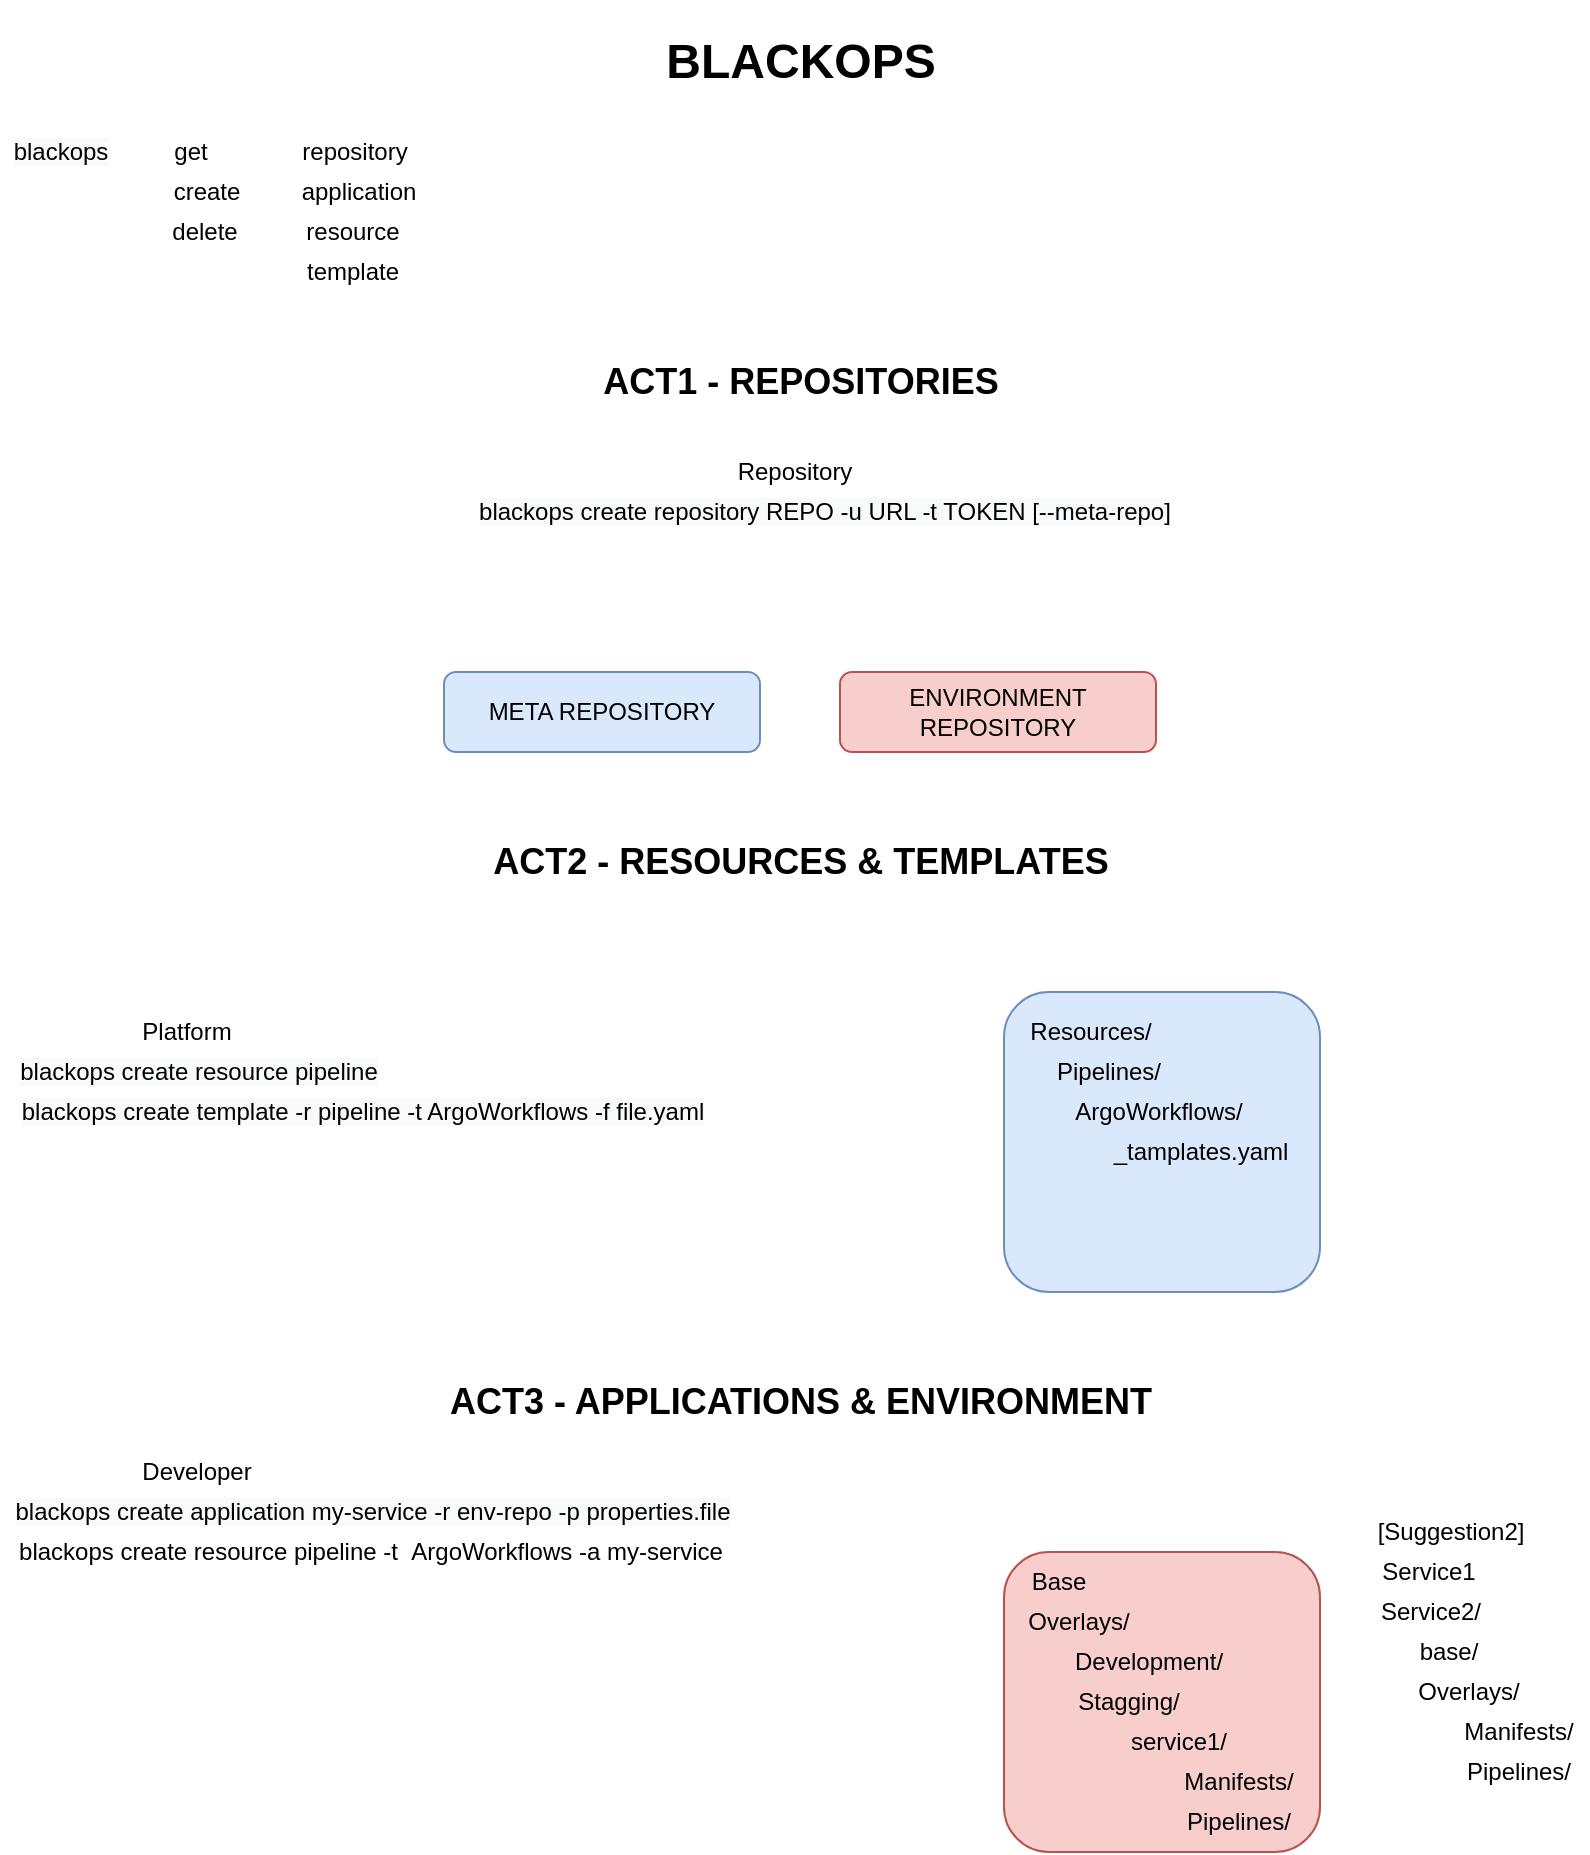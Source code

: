 <mxfile version="17.0.0" type="github"><diagram id="NkMBBeiNnAzsdN-4l7FQ" name="Page-1"><mxGraphModel dx="818" dy="548" grid="1" gridSize="10" guides="1" tooltips="1" connect="1" arrows="1" fold="1" page="1" pageScale="1" pageWidth="850" pageHeight="1400" math="0" shadow="0"><root><mxCell id="0"/><mxCell id="1" parent="0"/><mxCell id="51Ut9YusZZrIdA8Q-n1K-58" value="" style="rounded=1;whiteSpace=wrap;html=1;fillColor=#f8cecc;strokeColor=#b85450;" vertex="1" parent="1"><mxGeometry x="542" y="810" width="158" height="150" as="geometry"/></mxCell><mxCell id="51Ut9YusZZrIdA8Q-n1K-52" value="" style="rounded=1;whiteSpace=wrap;html=1;fillColor=#dae8fc;strokeColor=#6c8ebf;" vertex="1" parent="1"><mxGeometry x="542" y="530" width="158" height="150" as="geometry"/></mxCell><mxCell id="51Ut9YusZZrIdA8Q-n1K-1" value="Base" style="text;html=1;resizable=0;autosize=1;align=center;verticalAlign=middle;points=[];fillColor=none;strokeColor=none;rounded=0;" vertex="1" parent="1"><mxGeometry x="549" y="815" width="40" height="20" as="geometry"/></mxCell><mxCell id="51Ut9YusZZrIdA8Q-n1K-2" value="Overlays/" style="text;html=1;resizable=0;autosize=1;align=center;verticalAlign=middle;points=[];fillColor=none;strokeColor=none;rounded=0;" vertex="1" parent="1"><mxGeometry x="544" y="835" width="70" height="20" as="geometry"/></mxCell><mxCell id="51Ut9YusZZrIdA8Q-n1K-3" value="Development/" style="text;html=1;resizable=0;autosize=1;align=center;verticalAlign=middle;points=[];fillColor=none;strokeColor=none;rounded=0;" vertex="1" parent="1"><mxGeometry x="569" y="855" width="90" height="20" as="geometry"/></mxCell><mxCell id="51Ut9YusZZrIdA8Q-n1K-4" value="Stagging/" style="text;html=1;resizable=0;autosize=1;align=center;verticalAlign=middle;points=[];fillColor=none;strokeColor=none;rounded=0;" vertex="1" parent="1"><mxGeometry x="569" y="875" width="70" height="20" as="geometry"/></mxCell><mxCell id="51Ut9YusZZrIdA8Q-n1K-5" value="service1/" style="text;html=1;resizable=0;autosize=1;align=center;verticalAlign=middle;points=[];fillColor=none;strokeColor=none;rounded=0;" vertex="1" parent="1"><mxGeometry x="599" y="895" width="60" height="20" as="geometry"/></mxCell><mxCell id="51Ut9YusZZrIdA8Q-n1K-6" value="Manifests/" style="text;html=1;resizable=0;autosize=1;align=center;verticalAlign=middle;points=[];fillColor=none;strokeColor=none;rounded=0;" vertex="1" parent="1"><mxGeometry x="624" y="915" width="70" height="20" as="geometry"/></mxCell><mxCell id="51Ut9YusZZrIdA8Q-n1K-7" value="Pipelines/" style="text;html=1;resizable=0;autosize=1;align=center;verticalAlign=middle;points=[];fillColor=none;strokeColor=none;rounded=0;" vertex="1" parent="1"><mxGeometry x="624" y="935" width="70" height="20" as="geometry"/></mxCell><mxCell id="51Ut9YusZZrIdA8Q-n1K-8" value="Service1" style="text;html=1;resizable=0;autosize=1;align=center;verticalAlign=middle;points=[];fillColor=none;strokeColor=none;rounded=0;" vertex="1" parent="1"><mxGeometry x="724" y="810" width="60" height="20" as="geometry"/></mxCell><mxCell id="51Ut9YusZZrIdA8Q-n1K-9" value="Service2/" style="text;html=1;resizable=0;autosize=1;align=center;verticalAlign=middle;points=[];fillColor=none;strokeColor=none;rounded=0;" vertex="1" parent="1"><mxGeometry x="720" y="830" width="70" height="20" as="geometry"/></mxCell><mxCell id="51Ut9YusZZrIdA8Q-n1K-10" value="base/" style="text;html=1;resizable=0;autosize=1;align=center;verticalAlign=middle;points=[];fillColor=none;strokeColor=none;rounded=0;" vertex="1" parent="1"><mxGeometry x="744" y="850" width="40" height="20" as="geometry"/></mxCell><mxCell id="51Ut9YusZZrIdA8Q-n1K-11" value="Overlays/" style="text;html=1;resizable=0;autosize=1;align=center;verticalAlign=middle;points=[];fillColor=none;strokeColor=none;rounded=0;" vertex="1" parent="1"><mxGeometry x="739" y="870" width="70" height="20" as="geometry"/></mxCell><mxCell id="51Ut9YusZZrIdA8Q-n1K-12" value="Manifests/" style="text;html=1;resizable=0;autosize=1;align=center;verticalAlign=middle;points=[];fillColor=none;strokeColor=none;rounded=0;" vertex="1" parent="1"><mxGeometry x="764" y="890" width="70" height="20" as="geometry"/></mxCell><mxCell id="51Ut9YusZZrIdA8Q-n1K-13" value="Pipelines/" style="text;html=1;resizable=0;autosize=1;align=center;verticalAlign=middle;points=[];fillColor=none;strokeColor=none;rounded=0;" vertex="1" parent="1"><mxGeometry x="764" y="910" width="70" height="20" as="geometry"/></mxCell><mxCell id="51Ut9YusZZrIdA8Q-n1K-16" value="Pipelines/" style="text;html=1;resizable=0;autosize=1;align=center;verticalAlign=middle;points=[];fillColor=none;strokeColor=none;rounded=0;" vertex="1" parent="1"><mxGeometry x="559" y="560" width="70" height="20" as="geometry"/></mxCell><mxCell id="51Ut9YusZZrIdA8Q-n1K-19" value="ArgoWorkflows/" style="text;html=1;resizable=0;autosize=1;align=center;verticalAlign=middle;points=[];fillColor=none;strokeColor=none;rounded=0;" vertex="1" parent="1"><mxGeometry x="569" y="580" width="100" height="20" as="geometry"/></mxCell><mxCell id="51Ut9YusZZrIdA8Q-n1K-22" value="Resources/" style="text;html=1;resizable=0;autosize=1;align=center;verticalAlign=middle;points=[];fillColor=none;strokeColor=none;rounded=0;" vertex="1" parent="1"><mxGeometry x="545" y="540" width="80" height="20" as="geometry"/></mxCell><mxCell id="51Ut9YusZZrIdA8Q-n1K-23" value="&lt;span style=&quot;color: rgb(0 , 0 , 0) ; font-family: &amp;#34;helvetica&amp;#34; ; font-size: 12px ; font-style: normal ; font-weight: normal ; letter-spacing: normal ; text-align: center ; text-indent: 0px ; text-transform: none ; word-spacing: 0px ; background-color: rgb(248 , 249 , 250) ; text-decoration: none ; display: inline ; float: none&quot;&gt;blackops create resource pipeline&lt;/span&gt;" style="text;html=1;resizable=0;autosize=1;align=center;verticalAlign=middle;points=[];fillColor=none;strokeColor=none;rounded=0;" vertex="1" parent="1"><mxGeometry x="44" y="560" width="190" height="20" as="geometry"/></mxCell><mxCell id="51Ut9YusZZrIdA8Q-n1K-24" value="&lt;span style=&quot;color: rgb(0 , 0 , 0) ; font-family: &amp;#34;helvetica&amp;#34; ; font-size: 12px ; font-style: normal ; font-weight: normal ; letter-spacing: normal ; text-align: center ; text-indent: 0px ; text-transform: none ; word-spacing: 0px ; background-color: rgb(248 , 249 , 250) ; text-decoration: none ; display: inline ; float: none&quot;&gt;blackops create template -r pipeline -t ArgoWorkflows -f file.yaml&lt;/span&gt;" style="text;html=1;resizable=0;autosize=1;align=center;verticalAlign=middle;points=[];fillColor=none;strokeColor=none;rounded=0;" vertex="1" parent="1"><mxGeometry x="41" y="580" width="360" height="20" as="geometry"/></mxCell><mxCell id="51Ut9YusZZrIdA8Q-n1K-25" value="Developer" style="text;html=1;resizable=0;autosize=1;align=center;verticalAlign=middle;points=[];fillColor=none;strokeColor=none;rounded=0;" vertex="1" parent="1"><mxGeometry x="103" y="760" width="70" height="20" as="geometry"/></mxCell><mxCell id="51Ut9YusZZrIdA8Q-n1K-26" value="Platform" style="text;html=1;resizable=0;autosize=1;align=center;verticalAlign=middle;points=[];fillColor=none;strokeColor=none;rounded=0;" vertex="1" parent="1"><mxGeometry x="103" y="540" width="60" height="20" as="geometry"/></mxCell><mxCell id="51Ut9YusZZrIdA8Q-n1K-27" value="Repository" style="text;html=1;resizable=0;autosize=1;align=center;verticalAlign=middle;points=[];fillColor=none;strokeColor=none;rounded=0;" vertex="1" parent="1"><mxGeometry x="402" y="260" width="70" height="20" as="geometry"/></mxCell><mxCell id="51Ut9YusZZrIdA8Q-n1K-28" value="&lt;span style=&quot;color: rgb(0 , 0 , 0) ; font-family: &amp;#34;helvetica&amp;#34; ; font-size: 12px ; font-style: normal ; font-weight: normal ; letter-spacing: normal ; text-align: center ; text-indent: 0px ; text-transform: none ; word-spacing: 0px ; background-color: rgb(248 , 249 , 250) ; text-decoration: none ; display: inline ; float: none&quot;&gt;blackops create repository REPO -u URL -t TOKEN [--meta-repo]&lt;/span&gt;" style="text;html=1;resizable=0;autosize=1;align=center;verticalAlign=middle;points=[];fillColor=none;strokeColor=none;rounded=0;" vertex="1" parent="1"><mxGeometry x="272" y="280" width="360" height="20" as="geometry"/></mxCell><mxCell id="51Ut9YusZZrIdA8Q-n1K-32" value="[Suggestion2]" style="text;html=1;resizable=0;autosize=1;align=center;verticalAlign=middle;points=[];fillColor=none;strokeColor=none;rounded=0;" vertex="1" parent="1"><mxGeometry x="720" y="790" width="90" height="20" as="geometry"/></mxCell><mxCell id="51Ut9YusZZrIdA8Q-n1K-33" value="&lt;h1&gt;BLACKOPS&lt;/h1&gt;" style="text;html=1;resizable=0;autosize=1;align=center;verticalAlign=middle;points=[];rounded=0;" vertex="1" parent="1"><mxGeometry x="365" y="40" width="150" height="50" as="geometry"/></mxCell><mxCell id="51Ut9YusZZrIdA8Q-n1K-34" value="&lt;span style=&quot;color: rgb(0 , 0 , 0) ; font-family: &amp;#34;helvetica&amp;#34; ; font-size: 12px ; font-style: normal ; font-weight: normal ; letter-spacing: normal ; text-align: center ; text-indent: 0px ; text-transform: none ; word-spacing: 0px ; background-color: rgb(248 , 249 , 250) ; text-decoration: none ; display: inline ; float: none&quot;&gt;blackops&lt;/span&gt;" style="text;html=1;resizable=0;autosize=1;align=center;verticalAlign=middle;points=[];fillColor=none;strokeColor=none;rounded=0;" vertex="1" parent="1"><mxGeometry x="40" y="100" width="60" height="20" as="geometry"/></mxCell><mxCell id="51Ut9YusZZrIdA8Q-n1K-35" value="&lt;font face=&quot;helvetica&quot;&gt;get&lt;/font&gt;" style="text;html=1;resizable=0;autosize=1;align=center;verticalAlign=middle;points=[];fillColor=none;strokeColor=none;rounded=0;" vertex="1" parent="1"><mxGeometry x="120" y="100" width="30" height="20" as="geometry"/></mxCell><mxCell id="51Ut9YusZZrIdA8Q-n1K-36" value="&lt;font face=&quot;helvetica&quot;&gt;create&lt;/font&gt;" style="text;html=1;resizable=0;autosize=1;align=center;verticalAlign=middle;points=[];fillColor=none;strokeColor=none;rounded=0;" vertex="1" parent="1"><mxGeometry x="118" y="120" width="50" height="20" as="geometry"/></mxCell><mxCell id="51Ut9YusZZrIdA8Q-n1K-37" value="&lt;font face=&quot;helvetica&quot;&gt;delete&lt;/font&gt;" style="text;html=1;resizable=0;autosize=1;align=center;verticalAlign=middle;points=[];fillColor=none;strokeColor=none;rounded=0;" vertex="1" parent="1"><mxGeometry x="117" y="140" width="50" height="20" as="geometry"/></mxCell><mxCell id="51Ut9YusZZrIdA8Q-n1K-38" value="&lt;font face=&quot;helvetica&quot;&gt;resource&lt;/font&gt;" style="text;html=1;resizable=0;autosize=1;align=center;verticalAlign=middle;points=[];fillColor=none;strokeColor=none;rounded=0;" vertex="1" parent="1"><mxGeometry x="186" y="140" width="60" height="20" as="geometry"/></mxCell><mxCell id="51Ut9YusZZrIdA8Q-n1K-39" value="&lt;font face=&quot;helvetica&quot;&gt;template&lt;/font&gt;" style="text;html=1;resizable=0;autosize=1;align=center;verticalAlign=middle;points=[];fillColor=none;strokeColor=none;rounded=0;" vertex="1" parent="1"><mxGeometry x="186" y="160" width="60" height="20" as="geometry"/></mxCell><mxCell id="51Ut9YusZZrIdA8Q-n1K-40" value="&lt;font face=&quot;helvetica&quot;&gt;repository&lt;/font&gt;" style="text;html=1;resizable=0;autosize=1;align=center;verticalAlign=middle;points=[];fillColor=none;strokeColor=none;rounded=0;" vertex="1" parent="1"><mxGeometry x="182" y="100" width="70" height="20" as="geometry"/></mxCell><mxCell id="51Ut9YusZZrIdA8Q-n1K-41" value="&lt;font face=&quot;helvetica&quot;&gt;application&lt;/font&gt;" style="text;html=1;resizable=0;autosize=1;align=center;verticalAlign=middle;points=[];fillColor=none;strokeColor=none;rounded=0;" vertex="1" parent="1"><mxGeometry x="184" y="120" width="70" height="20" as="geometry"/></mxCell><mxCell id="51Ut9YusZZrIdA8Q-n1K-42" value="&lt;h2&gt;ACT1 - REPOSITORIES&lt;/h2&gt;" style="text;html=1;resizable=0;autosize=1;align=center;verticalAlign=middle;points=[];fillColor=none;strokeColor=none;rounded=0;" vertex="1" parent="1"><mxGeometry x="335" y="200" width="210" height="50" as="geometry"/></mxCell><mxCell id="51Ut9YusZZrIdA8Q-n1K-43" value="META REPOSITORY" style="rounded=1;whiteSpace=wrap;html=1;fillColor=#dae8fc;strokeColor=#6c8ebf;" vertex="1" parent="1"><mxGeometry x="262" y="370" width="158" height="40" as="geometry"/></mxCell><mxCell id="51Ut9YusZZrIdA8Q-n1K-44" value="" style="shape=image;html=1;verticalAlign=top;verticalLabelPosition=bottom;labelBackgroundColor=#ffffff;imageAspect=0;aspect=fixed;image=https://cdn4.iconfinder.com/data/icons/liu-square-blac/60/github-square-social-media-128.png" vertex="1" parent="1"><mxGeometry x="321" y="320" width="40" height="40" as="geometry"/></mxCell><mxCell id="51Ut9YusZZrIdA8Q-n1K-45" value="ENVIRONMENT REPOSITORY" style="rounded=1;whiteSpace=wrap;html=1;fillColor=#f8cecc;strokeColor=#b85450;" vertex="1" parent="1"><mxGeometry x="460" y="370" width="158" height="40" as="geometry"/></mxCell><mxCell id="51Ut9YusZZrIdA8Q-n1K-46" value="" style="shape=image;html=1;verticalAlign=top;verticalLabelPosition=bottom;labelBackgroundColor=#ffffff;imageAspect=0;aspect=fixed;image=https://cdn4.iconfinder.com/data/icons/liu-square-blac/60/github-square-social-media-128.png" vertex="1" parent="1"><mxGeometry x="519" y="320" width="40" height="40" as="geometry"/></mxCell><mxCell id="51Ut9YusZZrIdA8Q-n1K-47" value="&lt;h2&gt;ACT2 - RESOURCES &amp;amp; TEMPLATES&lt;/h2&gt;" style="text;html=1;resizable=0;autosize=1;align=center;verticalAlign=middle;points=[];fillColor=none;strokeColor=none;rounded=0;" vertex="1" parent="1"><mxGeometry x="280" y="440" width="320" height="50" as="geometry"/></mxCell><mxCell id="51Ut9YusZZrIdA8Q-n1K-53" value="" style="shape=image;html=1;verticalAlign=top;verticalLabelPosition=bottom;labelBackgroundColor=#ffffff;imageAspect=0;aspect=fixed;image=https://cdn4.iconfinder.com/data/icons/liu-square-blac/60/github-square-social-media-128.png" vertex="1" parent="1"><mxGeometry x="601" y="480" width="40" height="40" as="geometry"/></mxCell><mxCell id="51Ut9YusZZrIdA8Q-n1K-54" value="_tamplates.yaml" style="text;html=1;resizable=0;autosize=1;align=center;verticalAlign=middle;points=[];fillColor=none;strokeColor=none;rounded=0;" vertex="1" parent="1"><mxGeometry x="590" y="600" width="100" height="20" as="geometry"/></mxCell><mxCell id="51Ut9YusZZrIdA8Q-n1K-55" value="&lt;h2&gt;ACT3 - APPLICATIONS &amp;amp; ENVIRONMENT&lt;/h2&gt;" style="text;html=1;resizable=0;autosize=1;align=center;verticalAlign=middle;points=[];fillColor=none;strokeColor=none;rounded=0;" vertex="1" parent="1"><mxGeometry x="255" y="710" width="370" height="50" as="geometry"/></mxCell><mxCell id="51Ut9YusZZrIdA8Q-n1K-56" value="&lt;span style=&quot;color: rgb(0 , 0 , 0) ; font-family: &amp;#34;helvetica&amp;#34; ; font-size: 12px ; font-style: normal ; font-weight: normal ; letter-spacing: normal ; text-align: center ; text-indent: 0px ; text-transform: none ; word-spacing: 0px ; background-color: rgb(248 , 249 , 250) ; text-decoration: none ; display: inline ; float: none&quot;&gt;blackops create application my-service -r env-repo -p properties.file&lt;/span&gt;" style="text;html=1;resizable=0;autosize=1;align=center;verticalAlign=middle;points=[];fillColor=none;strokeColor=none;rounded=0;" vertex="1" parent="1"><mxGeometry x="41" y="780" width="370" height="20" as="geometry"/></mxCell><mxCell id="51Ut9YusZZrIdA8Q-n1K-57" value="&lt;span style=&quot;font-family: &amp;#34;helvetica&amp;#34;&quot;&gt;blackops create resource pipeline -t &amp;nbsp;&lt;/span&gt;&lt;span style=&quot;font-family: &amp;#34;helvetica&amp;#34;&quot;&gt;ArgoWorkflows -a my-service&lt;/span&gt;" style="text;html=1;resizable=0;autosize=1;align=center;verticalAlign=middle;points=[];fillColor=none;strokeColor=none;rounded=0;" vertex="1" parent="1"><mxGeometry x="40" y="800" width="370" height="20" as="geometry"/></mxCell><mxCell id="51Ut9YusZZrIdA8Q-n1K-59" value="" style="shape=image;html=1;verticalAlign=top;verticalLabelPosition=bottom;labelBackgroundColor=#ffffff;imageAspect=0;aspect=fixed;image=https://cdn4.iconfinder.com/data/icons/liu-square-blac/60/github-square-social-media-128.png" vertex="1" parent="1"><mxGeometry x="601" y="760" width="40" height="40" as="geometry"/></mxCell></root></mxGraphModel></diagram></mxfile>